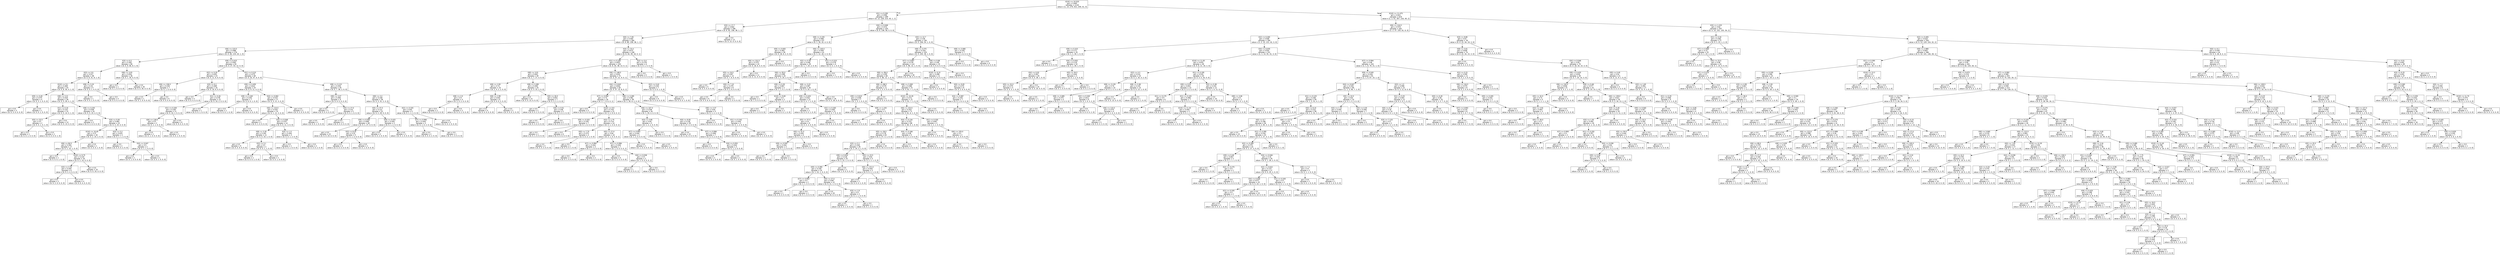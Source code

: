 digraph Tree {
node [shape=box, fontname="helvetica"] ;
edge [fontname="helvetica"] ;
0 [label="X[10] <= 10.525\ngini = 0.665\nsamples = 1118\nvalue = [1, 14, 279, 521, 259, 41, 3]"] ;
1 [label="X[1] <= 0.295\ngini = 0.599\nsamples = 499\nvalue = [0, 12, 228, 214, 43, 1, 1]"] ;
0 -> 1 [labeldistance=2.5, labelangle=45, headlabel="True"] ;
2 [label="X[3] <= 17.7\ngini = 0.602\nsamples = 296\nvalue = [0, 6, 92, 158, 38, 1, 1]"] ;
1 -> 2 ;
3 [label="X[0] <= 7.05\ngini = 0.593\nsamples = 284\nvalue = [0, 6, 80, 158, 38, 1, 1]"] ;
2 -> 3 ;
4 [label="X[6] <= 123.5\ngini = 0.488\nsamples = 176\nvalue = [0, 0, 36, 119, 20, 1, 0]"] ;
3 -> 4 ;
5 [label="X[3] <= 6.2\ngini = 0.362\nsamples = 84\nvalue = [0, 0, 9, 66, 8, 1, 0]"] ;
4 -> 5 ;
6 [label="X[3] <= 5.9\ngini = 0.527\nsamples = 48\nvalue = [0, 0, 8, 31, 8, 1, 0]"] ;
5 -> 6 ;
7 [label="X[10] <= 9.1\ngini = 0.469\nsamples = 43\nvalue = [0, 0, 8, 30, 4, 1, 0]"] ;
6 -> 7 ;
8 [label="X[9] <= 0.45\ngini = 0.375\nsamples = 4\nvalue = [0, 0, 3, 1, 0, 0, 0]"] ;
7 -> 8 ;
9 [label="gini = 0.0\nsamples = 3\nvalue = [0, 0, 3, 0, 0, 0, 0]"] ;
8 -> 9 ;
10 [label="gini = 0.0\nsamples = 1\nvalue = [0, 0, 0, 1, 0, 0, 0]"] ;
8 -> 10 ;
11 [label="X[8] <= 3.21\ngini = 0.419\nsamples = 39\nvalue = [0, 0, 5, 29, 4, 1, 0]"] ;
7 -> 11 ;
12 [label="X[1] <= 0.16\ngini = 0.124\nsamples = 15\nvalue = [0, 0, 0, 14, 0, 1, 0]"] ;
11 -> 12 ;
13 [label="X[5] <= 32.5\ngini = 0.5\nsamples = 2\nvalue = [0, 0, 0, 1, 0, 1, 0]"] ;
12 -> 13 ;
14 [label="gini = 0.0\nsamples = 1\nvalue = [0, 0, 0, 1, 0, 0, 0]"] ;
13 -> 14 ;
15 [label="gini = 0.0\nsamples = 1\nvalue = [0, 0, 0, 0, 0, 1, 0]"] ;
13 -> 15 ;
16 [label="gini = 0.0\nsamples = 13\nvalue = [0, 0, 0, 13, 0, 0, 0]"] ;
12 -> 16 ;
17 [label="X[8] <= 3.235\ngini = 0.538\nsamples = 24\nvalue = [0, 0, 5, 15, 4, 0, 0]"] ;
11 -> 17 ;
18 [label="gini = 0.0\nsamples = 2\nvalue = [0, 0, 2, 0, 0, 0, 0]"] ;
17 -> 18 ;
19 [label="X[3] <= 5.05\ngini = 0.483\nsamples = 22\nvalue = [0, 0, 3, 15, 4, 0, 0]"] ;
17 -> 19 ;
20 [label="X[10] <= 10.45\ngini = 0.37\nsamples = 18\nvalue = [0, 0, 2, 14, 2, 0, 0]"] ;
19 -> 20 ;
21 [label="X[6] <= 84.5\ngini = 0.304\nsamples = 17\nvalue = [0, 0, 2, 14, 1, 0, 0]"] ;
20 -> 21 ;
22 [label="gini = 0.0\nsamples = 1\nvalue = [0, 0, 0, 0, 1, 0, 0]"] ;
21 -> 22 ;
23 [label="X[10] <= 9.75\ngini = 0.219\nsamples = 16\nvalue = [0, 0, 2, 14, 0, 0, 0]"] ;
21 -> 23 ;
24 [label="X[3] <= 4.35\ngini = 0.444\nsamples = 6\nvalue = [0, 0, 2, 4, 0, 0, 0]"] ;
23 -> 24 ;
25 [label="gini = 0.0\nsamples = 2\nvalue = [0, 0, 2, 0, 0, 0, 0]"] ;
24 -> 25 ;
26 [label="gini = 0.0\nsamples = 4\nvalue = [0, 0, 0, 4, 0, 0, 0]"] ;
24 -> 26 ;
27 [label="gini = 0.0\nsamples = 10\nvalue = [0, 0, 0, 10, 0, 0, 0]"] ;
23 -> 27 ;
28 [label="gini = 0.0\nsamples = 1\nvalue = [0, 0, 0, 0, 1, 0, 0]"] ;
20 -> 28 ;
29 [label="X[3] <= 5.3\ngini = 0.625\nsamples = 4\nvalue = [0, 0, 1, 1, 2, 0, 0]"] ;
19 -> 29 ;
30 [label="gini = 0.0\nsamples = 2\nvalue = [0, 0, 0, 0, 2, 0, 0]"] ;
29 -> 30 ;
31 [label="X[4] <= 0.047\ngini = 0.5\nsamples = 2\nvalue = [0, 0, 1, 1, 0, 0, 0]"] ;
29 -> 31 ;
32 [label="gini = 0.0\nsamples = 1\nvalue = [0, 0, 1, 0, 0, 0, 0]"] ;
31 -> 32 ;
33 [label="gini = 0.0\nsamples = 1\nvalue = [0, 0, 0, 1, 0, 0, 0]"] ;
31 -> 33 ;
34 [label="X[8] <= 3.19\ngini = 0.32\nsamples = 5\nvalue = [0, 0, 0, 1, 4, 0, 0]"] ;
6 -> 34 ;
35 [label="gini = 0.0\nsamples = 1\nvalue = [0, 0, 0, 1, 0, 0, 0]"] ;
34 -> 35 ;
36 [label="gini = 0.0\nsamples = 4\nvalue = [0, 0, 0, 0, 4, 0, 0]"] ;
34 -> 36 ;
37 [label="X[8] <= 3.03\ngini = 0.054\nsamples = 36\nvalue = [0, 0, 1, 35, 0, 0, 0]"] ;
5 -> 37 ;
38 [label="gini = 0.0\nsamples = 1\nvalue = [0, 0, 1, 0, 0, 0, 0]"] ;
37 -> 38 ;
39 [label="gini = 0.0\nsamples = 35\nvalue = [0, 0, 0, 35, 0, 0, 0]"] ;
37 -> 39 ;
40 [label="X[9] <= 0.415\ngini = 0.565\nsamples = 92\nvalue = [0, 0, 27, 53, 12, 0, 0]"] ;
4 -> 40 ;
41 [label="X[2] <= 0.29\ngini = 0.635\nsamples = 23\nvalue = [0, 0, 11, 6, 6, 0, 0]"] ;
40 -> 41 ;
42 [label="X[6] <= 136.5\ngini = 0.245\nsamples = 7\nvalue = [0, 0, 1, 0, 6, 0, 0]"] ;
41 -> 42 ;
43 [label="gini = 0.0\nsamples = 1\nvalue = [0, 0, 1, 0, 0, 0, 0]"] ;
42 -> 43 ;
44 [label="gini = 0.0\nsamples = 6\nvalue = [0, 0, 0, 0, 6, 0, 0]"] ;
42 -> 44 ;
45 [label="X[3] <= 6.1\ngini = 0.469\nsamples = 16\nvalue = [0, 0, 10, 6, 0, 0, 0]"] ;
41 -> 45 ;
46 [label="gini = 0.0\nsamples = 4\nvalue = [0, 0, 0, 4, 0, 0, 0]"] ;
45 -> 46 ;
47 [label="X[1] <= 0.26\ngini = 0.278\nsamples = 12\nvalue = [0, 0, 10, 2, 0, 0, 0]"] ;
45 -> 47 ;
48 [label="X[1] <= 0.205\ngini = 0.165\nsamples = 11\nvalue = [0, 0, 10, 1, 0, 0, 0]"] ;
47 -> 48 ;
49 [label="X[6] <= 128.0\ngini = 0.5\nsamples = 2\nvalue = [0, 0, 1, 1, 0, 0, 0]"] ;
48 -> 49 ;
50 [label="gini = 0.0\nsamples = 1\nvalue = [0, 0, 1, 0, 0, 0, 0]"] ;
49 -> 50 ;
51 [label="gini = 0.0\nsamples = 1\nvalue = [0, 0, 0, 1, 0, 0, 0]"] ;
49 -> 51 ;
52 [label="gini = 0.0\nsamples = 9\nvalue = [0, 0, 9, 0, 0, 0, 0]"] ;
48 -> 52 ;
53 [label="gini = 0.0\nsamples = 1\nvalue = [0, 0, 0, 1, 0, 0, 0]"] ;
47 -> 53 ;
54 [label="X[1] <= 0.215\ngini = 0.475\nsamples = 69\nvalue = [0, 0, 16, 47, 6, 0, 0]"] ;
40 -> 54 ;
55 [label="X[9] <= 0.455\ngini = 0.622\nsamples = 24\nvalue = [0, 0, 9, 11, 4, 0, 0]"] ;
54 -> 55 ;
56 [label="X[8] <= 3.165\ngini = 0.245\nsamples = 7\nvalue = [0, 0, 6, 0, 1, 0, 0]"] ;
55 -> 56 ;
57 [label="gini = 0.0\nsamples = 1\nvalue = [0, 0, 0, 0, 1, 0, 0]"] ;
56 -> 57 ;
58 [label="gini = 0.0\nsamples = 6\nvalue = [0, 0, 6, 0, 0, 0, 0]"] ;
56 -> 58 ;
59 [label="X[4] <= 0.062\ngini = 0.519\nsamples = 17\nvalue = [0, 0, 3, 11, 3, 0, 0]"] ;
55 -> 59 ;
60 [label="X[6] <= 124.5\ngini = 0.418\nsamples = 15\nvalue = [0, 0, 1, 11, 3, 0, 0]"] ;
59 -> 60 ;
61 [label="gini = 0.0\nsamples = 1\nvalue = [0, 0, 1, 0, 0, 0, 0]"] ;
60 -> 61 ;
62 [label="X[4] <= 0.048\ngini = 0.337\nsamples = 14\nvalue = [0, 0, 0, 11, 3, 0, 0]"] ;
60 -> 62 ;
63 [label="X[8] <= 3.35\ngini = 0.165\nsamples = 11\nvalue = [0, 0, 0, 10, 1, 0, 0]"] ;
62 -> 63 ;
64 [label="gini = 0.0\nsamples = 9\nvalue = [0, 0, 0, 9, 0, 0, 0]"] ;
63 -> 64 ;
65 [label="X[3] <= 5.1\ngini = 0.5\nsamples = 2\nvalue = [0, 0, 0, 1, 1, 0, 0]"] ;
63 -> 65 ;
66 [label="gini = 0.0\nsamples = 1\nvalue = [0, 0, 0, 0, 1, 0, 0]"] ;
65 -> 66 ;
67 [label="gini = 0.0\nsamples = 1\nvalue = [0, 0, 0, 1, 0, 0, 0]"] ;
65 -> 67 ;
68 [label="X[3] <= 1.5\ngini = 0.444\nsamples = 3\nvalue = [0, 0, 0, 1, 2, 0, 0]"] ;
62 -> 68 ;
69 [label="gini = 0.0\nsamples = 1\nvalue = [0, 0, 0, 1, 0, 0, 0]"] ;
68 -> 69 ;
70 [label="gini = 0.0\nsamples = 2\nvalue = [0, 0, 0, 0, 2, 0, 0]"] ;
68 -> 70 ;
71 [label="gini = 0.0\nsamples = 2\nvalue = [0, 0, 2, 0, 0, 0, 0]"] ;
59 -> 71 ;
72 [label="X[8] <= 3.115\ngini = 0.334\nsamples = 45\nvalue = [0, 0, 7, 36, 2, 0, 0]"] ;
54 -> 72 ;
73 [label="X[8] <= 3.07\ngini = 0.494\nsamples = 9\nvalue = [0, 0, 4, 5, 0, 0, 0]"] ;
72 -> 73 ;
74 [label="gini = 0.0\nsamples = 4\nvalue = [0, 0, 0, 4, 0, 0, 0]"] ;
73 -> 74 ;
75 [label="X[5] <= 27.0\ngini = 0.32\nsamples = 5\nvalue = [0, 0, 4, 1, 0, 0, 0]"] ;
73 -> 75 ;
76 [label="gini = 0.0\nsamples = 1\nvalue = [0, 0, 0, 1, 0, 0, 0]"] ;
75 -> 76 ;
77 [label="gini = 0.0\nsamples = 4\nvalue = [0, 0, 4, 0, 0, 0, 0]"] ;
75 -> 77 ;
78 [label="X[8] <= 3.4\ngini = 0.248\nsamples = 36\nvalue = [0, 0, 3, 31, 2, 0, 0]"] ;
72 -> 78 ;
79 [label="X[5] <= 37.5\ngini = 0.121\nsamples = 31\nvalue = [0, 0, 2, 29, 0, 0, 0]"] ;
78 -> 79 ;
80 [label="X[9] <= 0.595\ngini = 0.069\nsamples = 28\nvalue = [0, 0, 1, 27, 0, 0, 0]"] ;
79 -> 80 ;
81 [label="gini = 0.0\nsamples = 23\nvalue = [0, 0, 0, 23, 0, 0, 0]"] ;
80 -> 81 ;
82 [label="X[3] <= 8.35\ngini = 0.32\nsamples = 5\nvalue = [0, 0, 1, 4, 0, 0, 0]"] ;
80 -> 82 ;
83 [label="gini = 0.0\nsamples = 4\nvalue = [0, 0, 0, 4, 0, 0, 0]"] ;
82 -> 83 ;
84 [label="gini = 0.0\nsamples = 1\nvalue = [0, 0, 1, 0, 0, 0, 0]"] ;
82 -> 84 ;
85 [label="X[9] <= 0.425\ngini = 0.444\nsamples = 3\nvalue = [0, 0, 1, 2, 0, 0, 0]"] ;
79 -> 85 ;
86 [label="gini = 0.0\nsamples = 2\nvalue = [0, 0, 0, 2, 0, 0, 0]"] ;
85 -> 86 ;
87 [label="gini = 0.0\nsamples = 1\nvalue = [0, 0, 1, 0, 0, 0, 0]"] ;
85 -> 87 ;
88 [label="X[2] <= 0.325\ngini = 0.64\nsamples = 5\nvalue = [0, 0, 1, 2, 2, 0, 0]"] ;
78 -> 88 ;
89 [label="X[7] <= 0.996\ngini = 0.444\nsamples = 3\nvalue = [0, 0, 1, 0, 2, 0, 0]"] ;
88 -> 89 ;
90 [label="gini = 0.0\nsamples = 2\nvalue = [0, 0, 0, 0, 2, 0, 0]"] ;
89 -> 90 ;
91 [label="gini = 0.0\nsamples = 1\nvalue = [0, 0, 1, 0, 0, 0, 0]"] ;
89 -> 91 ;
92 [label="gini = 0.0\nsamples = 2\nvalue = [0, 0, 0, 2, 0, 0, 0]"] ;
88 -> 92 ;
93 [label="X[3] <= 15.4\ngini = 0.673\nsamples = 108\nvalue = [0, 6, 44, 39, 18, 0, 1]"] ;
3 -> 93 ;
94 [label="X[1] <= 0.185\ngini = 0.655\nsamples = 102\nvalue = [0, 6, 44, 38, 13, 0, 1]"] ;
93 -> 94 ;
95 [label="X[8] <= 3.01\ngini = 0.602\nsamples = 30\nvalue = [0, 2, 7, 17, 4, 0, 0]"] ;
94 -> 95 ;
96 [label="X[8] <= 2.93\ngini = 0.72\nsamples = 10\nvalue = [0, 2, 4, 2, 2, 0, 0]"] ;
95 -> 96 ;
97 [label="X[8] <= 2.9\ngini = 0.5\nsamples = 4\nvalue = [0, 2, 0, 2, 0, 0, 0]"] ;
96 -> 97 ;
98 [label="gini = 0.0\nsamples = 2\nvalue = [0, 2, 0, 0, 0, 0, 0]"] ;
97 -> 98 ;
99 [label="gini = 0.0\nsamples = 2\nvalue = [0, 0, 0, 2, 0, 0, 0]"] ;
97 -> 99 ;
100 [label="X[8] <= 2.99\ngini = 0.444\nsamples = 6\nvalue = [0, 0, 4, 0, 2, 0, 0]"] ;
96 -> 100 ;
101 [label="gini = 0.0\nsamples = 4\nvalue = [0, 0, 4, 0, 0, 0, 0]"] ;
100 -> 101 ;
102 [label="gini = 0.0\nsamples = 2\nvalue = [0, 0, 0, 0, 2, 0, 0]"] ;
100 -> 102 ;
103 [label="X[8] <= 3.285\ngini = 0.405\nsamples = 20\nvalue = [0, 0, 3, 15, 2, 0, 0]"] ;
95 -> 103 ;
104 [label="gini = 0.0\nsamples = 13\nvalue = [0, 0, 0, 13, 0, 0, 0]"] ;
103 -> 104 ;
105 [label="X[5] <= 26.5\ngini = 0.653\nsamples = 7\nvalue = [0, 0, 3, 2, 2, 0, 0]"] ;
103 -> 105 ;
106 [label="gini = 0.0\nsamples = 2\nvalue = [0, 0, 0, 2, 0, 0, 0]"] ;
105 -> 106 ;
107 [label="X[9] <= 0.51\ngini = 0.48\nsamples = 5\nvalue = [0, 0, 3, 0, 2, 0, 0]"] ;
105 -> 107 ;
108 [label="gini = 0.0\nsamples = 3\nvalue = [0, 0, 3, 0, 0, 0, 0]"] ;
107 -> 108 ;
109 [label="gini = 0.0\nsamples = 2\nvalue = [0, 0, 0, 0, 2, 0, 0]"] ;
107 -> 109 ;
110 [label="X[6] <= 148.5\ngini = 0.632\nsamples = 72\nvalue = [0, 4, 37, 21, 9, 0, 1]"] ;
94 -> 110 ;
111 [label="X[4] <= 0.043\ngini = 0.604\nsamples = 65\nvalue = [0, 4, 37, 15, 8, 0, 1]"] ;
110 -> 111 ;
112 [label="X[7] <= 0.992\ngini = 0.74\nsamples = 26\nvalue = [0, 3, 7, 9, 6, 0, 1]"] ;
111 -> 112 ;
113 [label="gini = 0.0\nsamples = 5\nvalue = [0, 0, 5, 0, 0, 0, 0]"] ;
112 -> 113 ;
114 [label="X[10] <= 9.9\ngini = 0.703\nsamples = 21\nvalue = [0, 3, 2, 9, 6, 0, 1]"] ;
112 -> 114 ;
115 [label="X[9] <= 0.325\ngini = 0.245\nsamples = 7\nvalue = [0, 0, 1, 6, 0, 0, 0]"] ;
114 -> 115 ;
116 [label="gini = 0.0\nsamples = 1\nvalue = [0, 0, 1, 0, 0, 0, 0]"] ;
115 -> 116 ;
117 [label="gini = 0.0\nsamples = 6\nvalue = [0, 0, 0, 6, 0, 0, 0]"] ;
115 -> 117 ;
118 [label="X[3] <= 1.75\ngini = 0.714\nsamples = 14\nvalue = [0, 3, 1, 3, 6, 0, 1]"] ;
114 -> 118 ;
119 [label="X[0] <= 7.75\ngini = 0.375\nsamples = 4\nvalue = [0, 0, 0, 3, 1, 0, 0]"] ;
118 -> 119 ;
120 [label="gini = 0.0\nsamples = 3\nvalue = [0, 0, 0, 3, 0, 0, 0]"] ;
119 -> 120 ;
121 [label="gini = 0.0\nsamples = 1\nvalue = [0, 0, 0, 0, 1, 0, 0]"] ;
119 -> 121 ;
122 [label="X[5] <= 27.0\ngini = 0.64\nsamples = 10\nvalue = [0, 3, 1, 0, 5, 0, 1]"] ;
118 -> 122 ;
123 [label="X[7] <= 0.994\ngini = 0.444\nsamples = 3\nvalue = [0, 2, 1, 0, 0, 0, 0]"] ;
122 -> 123 ;
124 [label="gini = 0.0\nsamples = 1\nvalue = [0, 0, 1, 0, 0, 0, 0]"] ;
123 -> 124 ;
125 [label="gini = 0.0\nsamples = 2\nvalue = [0, 2, 0, 0, 0, 0, 0]"] ;
123 -> 125 ;
126 [label="X[7] <= 0.996\ngini = 0.449\nsamples = 7\nvalue = [0, 1, 0, 0, 5, 0, 1]"] ;
122 -> 126 ;
127 [label="gini = 0.0\nsamples = 5\nvalue = [0, 0, 0, 0, 5, 0, 0]"] ;
126 -> 127 ;
128 [label="X[4] <= 0.038\ngini = 0.5\nsamples = 2\nvalue = [0, 1, 0, 0, 0, 0, 1]"] ;
126 -> 128 ;
129 [label="gini = 0.0\nsamples = 1\nvalue = [0, 0, 0, 0, 0, 0, 1]"] ;
128 -> 129 ;
130 [label="gini = 0.0\nsamples = 1\nvalue = [0, 1, 0, 0, 0, 0, 0]"] ;
128 -> 130 ;
131 [label="X[8] <= 3.285\ngini = 0.381\nsamples = 39\nvalue = [0, 1, 30, 6, 2, 0, 0]"] ;
111 -> 131 ;
132 [label="X[6] <= 107.5\ngini = 0.258\nsamples = 34\nvalue = [0, 1, 29, 4, 0, 0, 0]"] ;
131 -> 132 ;
133 [label="X[3] <= 5.85\ngini = 0.64\nsamples = 5\nvalue = [0, 1, 2, 2, 0, 0, 0]"] ;
132 -> 133 ;
134 [label="X[7] <= 0.993\ngini = 0.444\nsamples = 3\nvalue = [0, 1, 2, 0, 0, 0, 0]"] ;
133 -> 134 ;
135 [label="gini = 0.0\nsamples = 1\nvalue = [0, 1, 0, 0, 0, 0, 0]"] ;
134 -> 135 ;
136 [label="gini = 0.0\nsamples = 2\nvalue = [0, 0, 2, 0, 0, 0, 0]"] ;
134 -> 136 ;
137 [label="gini = 0.0\nsamples = 2\nvalue = [0, 0, 0, 2, 0, 0, 0]"] ;
133 -> 137 ;
138 [label="X[0] <= 8.05\ngini = 0.128\nsamples = 29\nvalue = [0, 0, 27, 2, 0, 0, 0]"] ;
132 -> 138 ;
139 [label="gini = 0.0\nsamples = 22\nvalue = [0, 0, 22, 0, 0, 0, 0]"] ;
138 -> 139 ;
140 [label="X[7] <= 0.996\ngini = 0.408\nsamples = 7\nvalue = [0, 0, 5, 2, 0, 0, 0]"] ;
138 -> 140 ;
141 [label="gini = 0.0\nsamples = 4\nvalue = [0, 0, 4, 0, 0, 0, 0]"] ;
140 -> 141 ;
142 [label="X[4] <= 0.052\ngini = 0.444\nsamples = 3\nvalue = [0, 0, 1, 2, 0, 0, 0]"] ;
140 -> 142 ;
143 [label="gini = 0.0\nsamples = 2\nvalue = [0, 0, 0, 2, 0, 0, 0]"] ;
142 -> 143 ;
144 [label="gini = 0.0\nsamples = 1\nvalue = [0, 0, 1, 0, 0, 0, 0]"] ;
142 -> 144 ;
145 [label="X[8] <= 3.37\ngini = 0.64\nsamples = 5\nvalue = [0, 0, 1, 2, 2, 0, 0]"] ;
131 -> 145 ;
146 [label="gini = 0.0\nsamples = 2\nvalue = [0, 0, 0, 0, 2, 0, 0]"] ;
145 -> 146 ;
147 [label="X[1] <= 0.242\ngini = 0.444\nsamples = 3\nvalue = [0, 0, 1, 2, 0, 0, 0]"] ;
145 -> 147 ;
148 [label="gini = 0.0\nsamples = 2\nvalue = [0, 0, 0, 2, 0, 0, 0]"] ;
147 -> 148 ;
149 [label="gini = 0.0\nsamples = 1\nvalue = [0, 0, 1, 0, 0, 0, 0]"] ;
147 -> 149 ;
150 [label="X[2] <= 0.42\ngini = 0.245\nsamples = 7\nvalue = [0, 0, 0, 6, 1, 0, 0]"] ;
110 -> 150 ;
151 [label="gini = 0.0\nsamples = 6\nvalue = [0, 0, 0, 6, 0, 0, 0]"] ;
150 -> 151 ;
152 [label="gini = 0.0\nsamples = 1\nvalue = [0, 0, 0, 0, 1, 0, 0]"] ;
150 -> 152 ;
153 [label="X[2] <= 0.4\ngini = 0.278\nsamples = 6\nvalue = [0, 0, 0, 1, 5, 0, 0]"] ;
93 -> 153 ;
154 [label="gini = 0.0\nsamples = 5\nvalue = [0, 0, 0, 0, 5, 0, 0]"] ;
153 -> 154 ;
155 [label="gini = 0.0\nsamples = 1\nvalue = [0, 0, 0, 1, 0, 0, 0]"] ;
153 -> 155 ;
156 [label="gini = 0.0\nsamples = 12\nvalue = [0, 0, 12, 0, 0, 0, 0]"] ;
2 -> 156 ;
157 [label="X[4] <= 0.048\ngini = 0.474\nsamples = 203\nvalue = [0, 6, 136, 56, 5, 0, 0]"] ;
1 -> 157 ;
158 [label="X[8] <= 3.155\ngini = 0.568\nsamples = 67\nvalue = [0, 1, 30, 32, 4, 0, 0]"] ;
157 -> 158 ;
159 [label="X[9] <= 0.655\ngini = 0.462\nsamples = 26\nvalue = [0, 0, 18, 6, 2, 0, 0]"] ;
158 -> 159 ;
160 [label="X[6] <= 131.5\ngini = 0.375\nsamples = 24\nvalue = [0, 0, 18, 6, 0, 0, 0]"] ;
159 -> 160 ;
161 [label="X[5] <= 24.5\ngini = 0.497\nsamples = 13\nvalue = [0, 0, 7, 6, 0, 0, 0]"] ;
160 -> 161 ;
162 [label="gini = 0.0\nsamples = 5\nvalue = [0, 0, 5, 0, 0, 0, 0]"] ;
161 -> 162 ;
163 [label="X[0] <= 7.15\ngini = 0.375\nsamples = 8\nvalue = [0, 0, 2, 6, 0, 0, 0]"] ;
161 -> 163 ;
164 [label="gini = 0.0\nsamples = 6\nvalue = [0, 0, 0, 6, 0, 0, 0]"] ;
163 -> 164 ;
165 [label="gini = 0.0\nsamples = 2\nvalue = [0, 0, 2, 0, 0, 0, 0]"] ;
163 -> 165 ;
166 [label="gini = 0.0\nsamples = 11\nvalue = [0, 0, 11, 0, 0, 0, 0]"] ;
160 -> 166 ;
167 [label="gini = 0.0\nsamples = 2\nvalue = [0, 0, 0, 0, 2, 0, 0]"] ;
159 -> 167 ;
168 [label="X[6] <= 145.5\ngini = 0.509\nsamples = 41\nvalue = [0, 1, 12, 26, 2, 0, 0]"] ;
158 -> 168 ;
169 [label="X[2] <= 0.38\ngini = 0.446\nsamples = 35\nvalue = [0, 1, 7, 25, 2, 0, 0]"] ;
168 -> 169 ;
170 [label="X[6] <= 93.0\ngini = 0.399\nsamples = 33\nvalue = [0, 1, 5, 25, 2, 0, 0]"] ;
169 -> 170 ;
171 [label="X[9] <= 0.35\ngini = 0.667\nsamples = 3\nvalue = [0, 1, 1, 0, 1, 0, 0]"] ;
170 -> 171 ;
172 [label="gini = 0.0\nsamples = 1\nvalue = [0, 1, 0, 0, 0, 0, 0]"] ;
171 -> 172 ;
173 [label="X[10] <= 9.65\ngini = 0.5\nsamples = 2\nvalue = [0, 0, 1, 0, 1, 0, 0]"] ;
171 -> 173 ;
174 [label="gini = 0.0\nsamples = 1\nvalue = [0, 0, 1, 0, 0, 0, 0]"] ;
173 -> 174 ;
175 [label="gini = 0.0\nsamples = 1\nvalue = [0, 0, 0, 0, 1, 0, 0]"] ;
173 -> 175 ;
176 [label="X[8] <= 3.23\ngini = 0.287\nsamples = 30\nvalue = [0, 0, 4, 25, 1, 0, 0]"] ;
170 -> 176 ;
177 [label="X[9] <= 0.425\ngini = 0.542\nsamples = 12\nvalue = [0, 0, 4, 7, 1, 0, 0]"] ;
176 -> 177 ;
178 [label="gini = 0.0\nsamples = 1\nvalue = [0, 0, 0, 0, 1, 0, 0]"] ;
177 -> 178 ;
179 [label="X[2] <= 0.265\ngini = 0.463\nsamples = 11\nvalue = [0, 0, 4, 7, 0, 0, 0]"] ;
177 -> 179 ;
180 [label="X[5] <= 37.5\ngini = 0.5\nsamples = 8\nvalue = [0, 0, 4, 4, 0, 0, 0]"] ;
179 -> 180 ;
181 [label="X[5] <= 31.0\ngini = 0.444\nsamples = 6\nvalue = [0, 0, 4, 2, 0, 0, 0]"] ;
180 -> 181 ;
182 [label="X[9] <= 0.505\ngini = 0.444\nsamples = 3\nvalue = [0, 0, 1, 2, 0, 0, 0]"] ;
181 -> 182 ;
183 [label="gini = 0.0\nsamples = 2\nvalue = [0, 0, 0, 2, 0, 0, 0]"] ;
182 -> 183 ;
184 [label="gini = 0.0\nsamples = 1\nvalue = [0, 0, 1, 0, 0, 0, 0]"] ;
182 -> 184 ;
185 [label="gini = 0.0\nsamples = 3\nvalue = [0, 0, 3, 0, 0, 0, 0]"] ;
181 -> 185 ;
186 [label="gini = 0.0\nsamples = 2\nvalue = [0, 0, 0, 2, 0, 0, 0]"] ;
180 -> 186 ;
187 [label="gini = 0.0\nsamples = 3\nvalue = [0, 0, 0, 3, 0, 0, 0]"] ;
179 -> 187 ;
188 [label="gini = 0.0\nsamples = 18\nvalue = [0, 0, 0, 18, 0, 0, 0]"] ;
176 -> 188 ;
189 [label="gini = 0.0\nsamples = 2\nvalue = [0, 0, 2, 0, 0, 0, 0]"] ;
169 -> 189 ;
190 [label="X[1] <= 0.315\ngini = 0.278\nsamples = 6\nvalue = [0, 0, 5, 1, 0, 0, 0]"] ;
168 -> 190 ;
191 [label="gini = 0.0\nsamples = 1\nvalue = [0, 0, 0, 1, 0, 0, 0]"] ;
190 -> 191 ;
192 [label="gini = 0.0\nsamples = 5\nvalue = [0, 0, 5, 0, 0, 0, 0]"] ;
190 -> 192 ;
193 [label="X[3] <= 12.7\ngini = 0.36\nsamples = 136\nvalue = [0, 5, 106, 24, 1, 0, 0]"] ;
157 -> 193 ;
194 [label="X[8] <= 3.375\ngini = 0.316\nsamples = 129\nvalue = [0, 5, 105, 18, 1, 0, 0]"] ;
193 -> 194 ;
195 [label="X[7] <= 0.997\ngini = 0.278\nsamples = 114\nvalue = [0, 5, 96, 12, 1, 0, 0]"] ;
194 -> 195 ;
196 [label="X[6] <= 96.0\ngini = 0.359\nsamples = 84\nvalue = [0, 5, 66, 12, 1, 0, 0]"] ;
195 -> 196 ;
197 [label="X[6] <= 88.5\ngini = 0.579\nsamples = 11\nvalue = [0, 1, 5, 5, 0, 0, 0]"] ;
196 -> 197 ;
198 [label="X[9] <= 0.615\ngini = 0.449\nsamples = 7\nvalue = [0, 1, 5, 1, 0, 0, 0]"] ;
197 -> 198 ;
199 [label="gini = 0.0\nsamples = 5\nvalue = [0, 0, 5, 0, 0, 0, 0]"] ;
198 -> 199 ;
200 [label="X[9] <= 1.155\ngini = 0.5\nsamples = 2\nvalue = [0, 1, 0, 1, 0, 0, 0]"] ;
198 -> 200 ;
201 [label="gini = 0.0\nsamples = 1\nvalue = [0, 1, 0, 0, 0, 0, 0]"] ;
200 -> 201 ;
202 [label="gini = 0.0\nsamples = 1\nvalue = [0, 0, 0, 1, 0, 0, 0]"] ;
200 -> 202 ;
203 [label="gini = 0.0\nsamples = 4\nvalue = [0, 0, 0, 4, 0, 0, 0]"] ;
197 -> 203 ;
204 [label="X[8] <= 3.365\ngini = 0.289\nsamples = 73\nvalue = [0, 4, 61, 7, 1, 0, 0]"] ;
196 -> 204 ;
205 [label="X[10] <= 10.35\ngini = 0.271\nsamples = 72\nvalue = [0, 3, 61, 7, 1, 0, 0]"] ;
204 -> 205 ;
206 [label="X[6] <= 153.5\ngini = 0.253\nsamples = 71\nvalue = [0, 3, 61, 6, 1, 0, 0]"] ;
205 -> 206 ;
207 [label="X[4] <= 0.134\ngini = 0.215\nsamples = 68\nvalue = [0, 2, 60, 5, 1, 0, 0]"] ;
206 -> 207 ;
208 [label="X[5] <= 28.5\ngini = 0.178\nsamples = 63\nvalue = [0, 2, 57, 3, 1, 0, 0]"] ;
207 -> 208 ;
209 [label="X[3] <= 5.1\ngini = 0.344\nsamples = 30\nvalue = [0, 2, 24, 3, 1, 0, 0]"] ;
208 -> 209 ;
210 [label="X[9] <= 0.925\ngini = 0.218\nsamples = 25\nvalue = [0, 2, 22, 1, 0, 0, 0]"] ;
209 -> 210 ;
211 [label="X[9] <= 0.395\ngini = 0.156\nsamples = 24\nvalue = [0, 1, 22, 1, 0, 0, 0]"] ;
210 -> 211 ;
212 [label="X[7] <= 0.993\ngini = 0.5\nsamples = 2\nvalue = [0, 1, 1, 0, 0, 0, 0]"] ;
211 -> 212 ;
213 [label="gini = 0.0\nsamples = 1\nvalue = [0, 1, 0, 0, 0, 0, 0]"] ;
212 -> 213 ;
214 [label="gini = 0.0\nsamples = 1\nvalue = [0, 0, 1, 0, 0, 0, 0]"] ;
212 -> 214 ;
215 [label="X[5] <= 27.5\ngini = 0.087\nsamples = 22\nvalue = [0, 0, 21, 1, 0, 0, 0]"] ;
211 -> 215 ;
216 [label="gini = 0.0\nsamples = 20\nvalue = [0, 0, 20, 0, 0, 0, 0]"] ;
215 -> 216 ;
217 [label="X[3] <= 1.9\ngini = 0.5\nsamples = 2\nvalue = [0, 0, 1, 1, 0, 0, 0]"] ;
215 -> 217 ;
218 [label="gini = 0.0\nsamples = 1\nvalue = [0, 0, 0, 1, 0, 0, 0]"] ;
217 -> 218 ;
219 [label="gini = 0.0\nsamples = 1\nvalue = [0, 0, 1, 0, 0, 0, 0]"] ;
217 -> 219 ;
220 [label="gini = 0.0\nsamples = 1\nvalue = [0, 1, 0, 0, 0, 0, 0]"] ;
210 -> 220 ;
221 [label="X[5] <= 23.5\ngini = 0.64\nsamples = 5\nvalue = [0, 0, 2, 2, 1, 0, 0]"] ;
209 -> 221 ;
222 [label="X[6] <= 131.0\ngini = 0.444\nsamples = 3\nvalue = [0, 0, 0, 2, 1, 0, 0]"] ;
221 -> 222 ;
223 [label="gini = 0.0\nsamples = 1\nvalue = [0, 0, 0, 0, 1, 0, 0]"] ;
222 -> 223 ;
224 [label="gini = 0.0\nsamples = 2\nvalue = [0, 0, 0, 2, 0, 0, 0]"] ;
222 -> 224 ;
225 [label="gini = 0.0\nsamples = 2\nvalue = [0, 0, 2, 0, 0, 0, 0]"] ;
221 -> 225 ;
226 [label="gini = 0.0\nsamples = 33\nvalue = [0, 0, 33, 0, 0, 0, 0]"] ;
208 -> 226 ;
227 [label="X[4] <= 0.166\ngini = 0.48\nsamples = 5\nvalue = [0, 0, 3, 2, 0, 0, 0]"] ;
207 -> 227 ;
228 [label="gini = 0.0\nsamples = 2\nvalue = [0, 0, 0, 2, 0, 0, 0]"] ;
227 -> 228 ;
229 [label="gini = 0.0\nsamples = 3\nvalue = [0, 0, 3, 0, 0, 0, 0]"] ;
227 -> 229 ;
230 [label="X[1] <= 0.335\ngini = 0.667\nsamples = 3\nvalue = [0, 1, 1, 1, 0, 0, 0]"] ;
206 -> 230 ;
231 [label="gini = 0.0\nsamples = 1\nvalue = [0, 0, 0, 1, 0, 0, 0]"] ;
230 -> 231 ;
232 [label="X[6] <= 155.0\ngini = 0.5\nsamples = 2\nvalue = [0, 1, 1, 0, 0, 0, 0]"] ;
230 -> 232 ;
233 [label="gini = 0.0\nsamples = 1\nvalue = [0, 1, 0, 0, 0, 0, 0]"] ;
232 -> 233 ;
234 [label="gini = 0.0\nsamples = 1\nvalue = [0, 0, 1, 0, 0, 0, 0]"] ;
232 -> 234 ;
235 [label="gini = 0.0\nsamples = 1\nvalue = [0, 0, 0, 1, 0, 0, 0]"] ;
205 -> 235 ;
236 [label="gini = 0.0\nsamples = 1\nvalue = [0, 1, 0, 0, 0, 0, 0]"] ;
204 -> 236 ;
237 [label="gini = 0.0\nsamples = 30\nvalue = [0, 0, 30, 0, 0, 0, 0]"] ;
195 -> 237 ;
238 [label="X[9] <= 0.68\ngini = 0.48\nsamples = 15\nvalue = [0, 0, 9, 6, 0, 0, 0]"] ;
194 -> 238 ;
239 [label="X[10] <= 9.15\ngini = 0.496\nsamples = 11\nvalue = [0, 0, 5, 6, 0, 0, 0]"] ;
238 -> 239 ;
240 [label="gini = 0.0\nsamples = 3\nvalue = [0, 0, 3, 0, 0, 0, 0]"] ;
239 -> 240 ;
241 [label="X[0] <= 9.05\ngini = 0.375\nsamples = 8\nvalue = [0, 0, 2, 6, 0, 0, 0]"] ;
239 -> 241 ;
242 [label="X[4] <= 0.087\ngini = 0.245\nsamples = 7\nvalue = [0, 0, 1, 6, 0, 0, 0]"] ;
241 -> 242 ;
243 [label="gini = 0.0\nsamples = 6\nvalue = [0, 0, 0, 6, 0, 0, 0]"] ;
242 -> 243 ;
244 [label="gini = 0.0\nsamples = 1\nvalue = [0, 0, 1, 0, 0, 0, 0]"] ;
242 -> 244 ;
245 [label="gini = 0.0\nsamples = 1\nvalue = [0, 0, 1, 0, 0, 0, 0]"] ;
241 -> 245 ;
246 [label="gini = 0.0\nsamples = 4\nvalue = [0, 0, 4, 0, 0, 0, 0]"] ;
238 -> 246 ;
247 [label="X[8] <= 3.085\ngini = 0.245\nsamples = 7\nvalue = [0, 0, 1, 6, 0, 0, 0]"] ;
193 -> 247 ;
248 [label="gini = 0.0\nsamples = 1\nvalue = [0, 0, 1, 0, 0, 0, 0]"] ;
247 -> 248 ;
249 [label="gini = 0.0\nsamples = 6\nvalue = [0, 0, 0, 6, 0, 0, 0]"] ;
247 -> 249 ;
250 [label="X[10] <= 11.475\ngini = 0.621\nsamples = 619\nvalue = [1, 2, 51, 307, 216, 40, 2]"] ;
0 -> 250 [labeldistance=2.5, labelangle=-45, headlabel="False"] ;
251 [label="X[6] <= 124.5\ngini = 0.575\nsamples = 262\nvalue = [1, 2, 37, 155, 61, 6, 0]"] ;
250 -> 251 ;
252 [label="X[2] <= 0.265\ngini = 0.508\nsamples = 184\nvalue = [1, 2, 15, 121, 42, 3, 0]"] ;
251 -> 252 ;
253 [label="X[9] <= 0.315\ngini = 0.171\nsamples = 33\nvalue = [0, 1, 1, 30, 1, 0, 0]"] ;
252 -> 253 ;
254 [label="gini = 0.0\nsamples = 1\nvalue = [0, 1, 0, 0, 0, 0, 0]"] ;
253 -> 254 ;
255 [label="X[4] <= 0.052\ngini = 0.119\nsamples = 32\nvalue = [0, 0, 1, 30, 1, 0, 0]"] ;
253 -> 255 ;
256 [label="X[4] <= 0.03\ngini = 0.067\nsamples = 29\nvalue = [0, 0, 0, 28, 1, 0, 0]"] ;
255 -> 256 ;
257 [label="X[5] <= 32.0\ngini = 0.375\nsamples = 4\nvalue = [0, 0, 0, 3, 1, 0, 0]"] ;
256 -> 257 ;
258 [label="gini = 0.0\nsamples = 3\nvalue = [0, 0, 0, 3, 0, 0, 0]"] ;
257 -> 258 ;
259 [label="gini = 0.0\nsamples = 1\nvalue = [0, 0, 0, 0, 1, 0, 0]"] ;
257 -> 259 ;
260 [label="gini = 0.0\nsamples = 25\nvalue = [0, 0, 0, 25, 0, 0, 0]"] ;
256 -> 260 ;
261 [label="X[5] <= 26.5\ngini = 0.444\nsamples = 3\nvalue = [0, 0, 1, 2, 0, 0, 0]"] ;
255 -> 261 ;
262 [label="gini = 0.0\nsamples = 1\nvalue = [0, 0, 1, 0, 0, 0, 0]"] ;
261 -> 262 ;
263 [label="gini = 0.0\nsamples = 2\nvalue = [0, 0, 0, 2, 0, 0, 0]"] ;
261 -> 263 ;
264 [label="X[4] <= 0.035\ngini = 0.554\nsamples = 151\nvalue = [1, 1, 14, 91, 41, 3, 0]"] ;
252 -> 264 ;
265 [label="X[10] <= 11.05\ngini = 0.633\nsamples = 49\nvalue = [0, 0, 6, 21, 20, 2, 0]"] ;
264 -> 265 ;
266 [label="X[3] <= 4.3\ngini = 0.514\nsamples = 24\nvalue = [0, 0, 2, 16, 4, 2, 0]"] ;
265 -> 266 ;
267 [label="X[8] <= 3.135\ngini = 0.74\nsamples = 10\nvalue = [0, 0, 2, 3, 3, 2, 0]"] ;
266 -> 267 ;
268 [label="X[8] <= 3.085\ngini = 0.375\nsamples = 4\nvalue = [0, 0, 1, 3, 0, 0, 0]"] ;
267 -> 268 ;
269 [label="gini = 0.0\nsamples = 1\nvalue = [0, 0, 1, 0, 0, 0, 0]"] ;
268 -> 269 ;
270 [label="gini = 0.0\nsamples = 3\nvalue = [0, 0, 0, 3, 0, 0, 0]"] ;
268 -> 270 ;
271 [label="X[2] <= 0.345\ngini = 0.611\nsamples = 6\nvalue = [0, 0, 1, 0, 3, 2, 0]"] ;
267 -> 271 ;
272 [label="gini = 0.0\nsamples = 2\nvalue = [0, 0, 0, 0, 0, 2, 0]"] ;
271 -> 272 ;
273 [label="X[6] <= 115.5\ngini = 0.375\nsamples = 4\nvalue = [0, 0, 1, 0, 3, 0, 0]"] ;
271 -> 273 ;
274 [label="gini = 0.0\nsamples = 3\nvalue = [0, 0, 0, 0, 3, 0, 0]"] ;
273 -> 274 ;
275 [label="gini = 0.0\nsamples = 1\nvalue = [0, 0, 1, 0, 0, 0, 0]"] ;
273 -> 275 ;
276 [label="X[8] <= 3.38\ngini = 0.133\nsamples = 14\nvalue = [0, 0, 0, 13, 1, 0, 0]"] ;
266 -> 276 ;
277 [label="gini = 0.0\nsamples = 13\nvalue = [0, 0, 0, 13, 0, 0, 0]"] ;
276 -> 277 ;
278 [label="gini = 0.0\nsamples = 1\nvalue = [0, 0, 0, 0, 1, 0, 0]"] ;
276 -> 278 ;
279 [label="X[1] <= 0.195\ngini = 0.525\nsamples = 25\nvalue = [0, 0, 4, 5, 16, 0, 0]"] ;
265 -> 279 ;
280 [label="X[9] <= 0.52\ngini = 0.651\nsamples = 13\nvalue = [0, 0, 3, 5, 5, 0, 0]"] ;
279 -> 280 ;
281 [label="X[1] <= 0.175\ngini = 0.5\nsamples = 6\nvalue = [0, 0, 3, 0, 3, 0, 0]"] ;
280 -> 281 ;
282 [label="gini = 0.0\nsamples = 3\nvalue = [0, 0, 0, 0, 3, 0, 0]"] ;
281 -> 282 ;
283 [label="gini = 0.0\nsamples = 3\nvalue = [0, 0, 3, 0, 0, 0, 0]"] ;
281 -> 283 ;
284 [label="X[1] <= 0.155\ngini = 0.408\nsamples = 7\nvalue = [0, 0, 0, 5, 2, 0, 0]"] ;
280 -> 284 ;
285 [label="X[10] <= 11.25\ngini = 0.444\nsamples = 3\nvalue = [0, 0, 0, 1, 2, 0, 0]"] ;
284 -> 285 ;
286 [label="gini = 0.0\nsamples = 1\nvalue = [0, 0, 0, 1, 0, 0, 0]"] ;
285 -> 286 ;
287 [label="gini = 0.0\nsamples = 2\nvalue = [0, 0, 0, 0, 2, 0, 0]"] ;
285 -> 287 ;
288 [label="gini = 0.0\nsamples = 4\nvalue = [0, 0, 0, 4, 0, 0, 0]"] ;
284 -> 288 ;
289 [label="X[2] <= 0.38\ngini = 0.153\nsamples = 12\nvalue = [0, 0, 1, 0, 11, 0, 0]"] ;
279 -> 289 ;
290 [label="gini = 0.0\nsamples = 10\nvalue = [0, 0, 0, 0, 10, 0, 0]"] ;
289 -> 290 ;
291 [label="X[8] <= 3.06\ngini = 0.5\nsamples = 2\nvalue = [0, 0, 1, 0, 1, 0, 0]"] ;
289 -> 291 ;
292 [label="gini = 0.0\nsamples = 1\nvalue = [0, 0, 0, 0, 1, 0, 0]"] ;
291 -> 292 ;
293 [label="gini = 0.0\nsamples = 1\nvalue = [0, 0, 1, 0, 0, 0, 0]"] ;
291 -> 293 ;
294 [label="X[7] <= 0.994\ngini = 0.48\nsamples = 102\nvalue = [1, 1, 8, 70, 21, 1, 0]"] ;
264 -> 294 ;
295 [label="X[9] <= 0.545\ngini = 0.426\nsamples = 91\nvalue = [1, 1, 6, 67, 15, 1, 0]"] ;
294 -> 295 ;
296 [label="X[4] <= 0.047\ngini = 0.329\nsamples = 69\nvalue = [1, 1, 3, 56, 7, 1, 0]"] ;
295 -> 296 ;
297 [label="X[1] <= 0.125\ngini = 0.246\nsamples = 59\nvalue = [0, 1, 2, 51, 4, 1, 0]"] ;
296 -> 297 ;
298 [label="gini = 0.0\nsamples = 1\nvalue = [0, 0, 0, 0, 1, 0, 0]"] ;
297 -> 298 ;
299 [label="X[0] <= 8.15\ngini = 0.222\nsamples = 58\nvalue = [0, 1, 2, 51, 3, 1, 0]"] ;
297 -> 299 ;
300 [label="X[0] <= 6.7\ngini = 0.198\nsamples = 56\nvalue = [0, 0, 2, 50, 3, 1, 0]"] ;
299 -> 300 ;
301 [label="gini = 0.0\nsamples = 23\nvalue = [0, 0, 0, 23, 0, 0, 0]"] ;
300 -> 301 ;
302 [label="X[1] <= 0.395\ngini = 0.318\nsamples = 33\nvalue = [0, 0, 2, 27, 3, 1, 0]"] ;
300 -> 302 ;
303 [label="X[2] <= 0.285\ngini = 0.275\nsamples = 32\nvalue = [0, 0, 2, 27, 3, 0, 0]"] ;
302 -> 303 ;
304 [label="X[9] <= 0.49\ngini = 0.667\nsamples = 3\nvalue = [0, 0, 1, 1, 1, 0, 0]"] ;
303 -> 304 ;
305 [label="gini = 0.0\nsamples = 1\nvalue = [0, 0, 0, 0, 1, 0, 0]"] ;
304 -> 305 ;
306 [label="X[2] <= 0.275\ngini = 0.5\nsamples = 2\nvalue = [0, 0, 1, 1, 0, 0, 0]"] ;
304 -> 306 ;
307 [label="gini = 0.0\nsamples = 1\nvalue = [0, 0, 0, 1, 0, 0, 0]"] ;
306 -> 307 ;
308 [label="gini = 0.0\nsamples = 1\nvalue = [0, 0, 1, 0, 0, 0, 0]"] ;
306 -> 308 ;
309 [label="X[4] <= 0.046\ngini = 0.19\nsamples = 29\nvalue = [0, 0, 1, 26, 2, 0, 0]"] ;
303 -> 309 ;
310 [label="X[2] <= 0.615\ngini = 0.137\nsamples = 27\nvalue = [0, 0, 0, 25, 2, 0, 0]"] ;
309 -> 310 ;
311 [label="X[4] <= 0.036\ngini = 0.077\nsamples = 25\nvalue = [0, 0, 0, 24, 1, 0, 0]"] ;
310 -> 311 ;
312 [label="X[1] <= 0.335\ngini = 0.5\nsamples = 2\nvalue = [0, 0, 0, 1, 1, 0, 0]"] ;
311 -> 312 ;
313 [label="gini = 0.0\nsamples = 1\nvalue = [0, 0, 0, 0, 1, 0, 0]"] ;
312 -> 313 ;
314 [label="gini = 0.0\nsamples = 1\nvalue = [0, 0, 0, 1, 0, 0, 0]"] ;
312 -> 314 ;
315 [label="gini = 0.0\nsamples = 23\nvalue = [0, 0, 0, 23, 0, 0, 0]"] ;
311 -> 315 ;
316 [label="X[1] <= 0.205\ngini = 0.5\nsamples = 2\nvalue = [0, 0, 0, 1, 1, 0, 0]"] ;
310 -> 316 ;
317 [label="gini = 0.0\nsamples = 1\nvalue = [0, 0, 0, 0, 1, 0, 0]"] ;
316 -> 317 ;
318 [label="gini = 0.0\nsamples = 1\nvalue = [0, 0, 0, 1, 0, 0, 0]"] ;
316 -> 318 ;
319 [label="X[0] <= 7.1\ngini = 0.5\nsamples = 2\nvalue = [0, 0, 1, 1, 0, 0, 0]"] ;
309 -> 319 ;
320 [label="gini = 0.0\nsamples = 1\nvalue = [0, 0, 0, 1, 0, 0, 0]"] ;
319 -> 320 ;
321 [label="gini = 0.0\nsamples = 1\nvalue = [0, 0, 1, 0, 0, 0, 0]"] ;
319 -> 321 ;
322 [label="gini = 0.0\nsamples = 1\nvalue = [0, 0, 0, 0, 0, 1, 0]"] ;
302 -> 322 ;
323 [label="X[6] <= 117.0\ngini = 0.5\nsamples = 2\nvalue = [0, 1, 0, 1, 0, 0, 0]"] ;
299 -> 323 ;
324 [label="gini = 0.0\nsamples = 1\nvalue = [0, 0, 0, 1, 0, 0, 0]"] ;
323 -> 324 ;
325 [label="gini = 0.0\nsamples = 1\nvalue = [0, 1, 0, 0, 0, 0, 0]"] ;
323 -> 325 ;
326 [label="X[5] <= 24.5\ngini = 0.64\nsamples = 10\nvalue = [1, 0, 1, 5, 3, 0, 0]"] ;
296 -> 326 ;
327 [label="X[3] <= 1.15\ngini = 0.444\nsamples = 3\nvalue = [1, 0, 0, 0, 2, 0, 0]"] ;
326 -> 327 ;
328 [label="gini = 0.0\nsamples = 1\nvalue = [1, 0, 0, 0, 0, 0, 0]"] ;
327 -> 328 ;
329 [label="gini = 0.0\nsamples = 2\nvalue = [0, 0, 0, 0, 2, 0, 0]"] ;
327 -> 329 ;
330 [label="X[3] <= 4.35\ngini = 0.449\nsamples = 7\nvalue = [0, 0, 1, 5, 1, 0, 0]"] ;
326 -> 330 ;
331 [label="gini = 0.0\nsamples = 5\nvalue = [0, 0, 0, 5, 0, 0, 0]"] ;
330 -> 331 ;
332 [label="X[3] <= 7.125\ngini = 0.5\nsamples = 2\nvalue = [0, 0, 1, 0, 1, 0, 0]"] ;
330 -> 332 ;
333 [label="gini = 0.0\nsamples = 1\nvalue = [0, 0, 1, 0, 0, 0, 0]"] ;
332 -> 333 ;
334 [label="gini = 0.0\nsamples = 1\nvalue = [0, 0, 0, 0, 1, 0, 0]"] ;
332 -> 334 ;
335 [label="X[3] <= 1.5\ngini = 0.599\nsamples = 22\nvalue = [0, 0, 3, 11, 8, 0, 0]"] ;
295 -> 335 ;
336 [label="X[1] <= 0.25\ngini = 0.403\nsamples = 12\nvalue = [0, 0, 2, 9, 1, 0, 0]"] ;
335 -> 336 ;
337 [label="X[0] <= 6.1\ngini = 0.18\nsamples = 10\nvalue = [0, 0, 0, 9, 1, 0, 0]"] ;
336 -> 337 ;
338 [label="gini = 0.0\nsamples = 1\nvalue = [0, 0, 0, 0, 1, 0, 0]"] ;
337 -> 338 ;
339 [label="gini = 0.0\nsamples = 9\nvalue = [0, 0, 0, 9, 0, 0, 0]"] ;
337 -> 339 ;
340 [label="gini = 0.0\nsamples = 2\nvalue = [0, 0, 2, 0, 0, 0, 0]"] ;
336 -> 340 ;
341 [label="X[0] <= 6.45\ngini = 0.46\nsamples = 10\nvalue = [0, 0, 1, 2, 7, 0, 0]"] ;
335 -> 341 ;
342 [label="gini = 0.0\nsamples = 2\nvalue = [0, 0, 0, 2, 0, 0, 0]"] ;
341 -> 342 ;
343 [label="X[7] <= 0.993\ngini = 0.219\nsamples = 8\nvalue = [0, 0, 1, 0, 7, 0, 0]"] ;
341 -> 343 ;
344 [label="gini = 0.0\nsamples = 7\nvalue = [0, 0, 0, 0, 7, 0, 0]"] ;
343 -> 344 ;
345 [label="gini = 0.0\nsamples = 1\nvalue = [0, 0, 1, 0, 0, 0, 0]"] ;
343 -> 345 ;
346 [label="X[1] <= 0.31\ngini = 0.595\nsamples = 11\nvalue = [0, 0, 2, 3, 6, 0, 0]"] ;
294 -> 346 ;
347 [label="X[6] <= 116.5\ngini = 0.375\nsamples = 8\nvalue = [0, 0, 2, 0, 6, 0, 0]"] ;
346 -> 347 ;
348 [label="gini = 0.0\nsamples = 5\nvalue = [0, 0, 0, 0, 5, 0, 0]"] ;
347 -> 348 ;
349 [label="X[9] <= 0.405\ngini = 0.444\nsamples = 3\nvalue = [0, 0, 2, 0, 1, 0, 0]"] ;
347 -> 349 ;
350 [label="gini = 0.0\nsamples = 1\nvalue = [0, 0, 0, 0, 1, 0, 0]"] ;
349 -> 350 ;
351 [label="gini = 0.0\nsamples = 2\nvalue = [0, 0, 2, 0, 0, 0, 0]"] ;
349 -> 351 ;
352 [label="gini = 0.0\nsamples = 3\nvalue = [0, 0, 0, 3, 0, 0, 0]"] ;
346 -> 352 ;
353 [label="X[3] <= 8.85\ngini = 0.67\nsamples = 78\nvalue = [0, 0, 22, 34, 19, 3, 0]"] ;
251 -> 353 ;
354 [label="X[8] <= 3.01\ngini = 0.658\nsamples = 74\nvalue = [0, 0, 22, 34, 15, 3, 0]"] ;
353 -> 354 ;
355 [label="gini = 0.0\nsamples = 4\nvalue = [0, 0, 4, 0, 0, 0, 0]"] ;
354 -> 355 ;
356 [label="X[4] <= 0.046\ngini = 0.65\nsamples = 70\nvalue = [0, 0, 18, 34, 15, 3, 0]"] ;
354 -> 356 ;
357 [label="X[9] <= 0.425\ngini = 0.634\nsamples = 49\nvalue = [0, 0, 7, 25, 14, 3, 0]"] ;
356 -> 357 ;
358 [label="X[6] <= 134.5\ngini = 0.656\nsamples = 8\nvalue = [0, 0, 4, 2, 1, 1, 0]"] ;
357 -> 358 ;
359 [label="X[5] <= 32.5\ngini = 0.72\nsamples = 5\nvalue = [0, 0, 1, 2, 1, 1, 0]"] ;
358 -> 359 ;
360 [label="X[3] <= 3.55\ngini = 0.667\nsamples = 3\nvalue = [0, 0, 1, 0, 1, 1, 0]"] ;
359 -> 360 ;
361 [label="gini = 0.0\nsamples = 1\nvalue = [0, 0, 1, 0, 0, 0, 0]"] ;
360 -> 361 ;
362 [label="X[5] <= 30.0\ngini = 0.5\nsamples = 2\nvalue = [0, 0, 0, 0, 1, 1, 0]"] ;
360 -> 362 ;
363 [label="gini = 0.0\nsamples = 1\nvalue = [0, 0, 0, 0, 1, 0, 0]"] ;
362 -> 363 ;
364 [label="gini = 0.0\nsamples = 1\nvalue = [0, 0, 0, 0, 0, 1, 0]"] ;
362 -> 364 ;
365 [label="gini = 0.0\nsamples = 2\nvalue = [0, 0, 0, 2, 0, 0, 0]"] ;
359 -> 365 ;
366 [label="gini = 0.0\nsamples = 3\nvalue = [0, 0, 3, 0, 0, 0, 0]"] ;
358 -> 366 ;
367 [label="X[9] <= 0.48\ngini = 0.577\nsamples = 41\nvalue = [0, 0, 3, 23, 13, 2, 0]"] ;
357 -> 367 ;
368 [label="gini = 0.0\nsamples = 7\nvalue = [0, 0, 0, 7, 0, 0, 0]"] ;
367 -> 368 ;
369 [label="X[6] <= 139.0\ngini = 0.621\nsamples = 34\nvalue = [0, 0, 3, 16, 13, 2, 0]"] ;
367 -> 369 ;
370 [label="X[3] <= 5.45\ngini = 0.615\nsamples = 20\nvalue = [0, 0, 2, 5, 11, 2, 0]"] ;
369 -> 370 ;
371 [label="X[3] <= 1.35\ngini = 0.492\nsamples = 16\nvalue = [0, 0, 2, 1, 11, 2, 0]"] ;
370 -> 371 ;
372 [label="X[7] <= 0.993\ngini = 0.5\nsamples = 2\nvalue = [0, 0, 1, 1, 0, 0, 0]"] ;
371 -> 372 ;
373 [label="gini = 0.0\nsamples = 1\nvalue = [0, 0, 0, 1, 0, 0, 0]"] ;
372 -> 373 ;
374 [label="gini = 0.0\nsamples = 1\nvalue = [0, 0, 1, 0, 0, 0, 0]"] ;
372 -> 374 ;
375 [label="X[1] <= 0.255\ngini = 0.357\nsamples = 14\nvalue = [0, 0, 1, 0, 11, 2, 0]"] ;
371 -> 375 ;
376 [label="gini = 0.0\nsamples = 9\nvalue = [0, 0, 0, 0, 9, 0, 0]"] ;
375 -> 376 ;
377 [label="X[4] <= 0.038\ngini = 0.64\nsamples = 5\nvalue = [0, 0, 1, 0, 2, 2, 0]"] ;
375 -> 377 ;
378 [label="X[9] <= 0.58\ngini = 0.444\nsamples = 3\nvalue = [0, 0, 1, 0, 2, 0, 0]"] ;
377 -> 378 ;
379 [label="gini = 0.0\nsamples = 2\nvalue = [0, 0, 0, 0, 2, 0, 0]"] ;
378 -> 379 ;
380 [label="gini = 0.0\nsamples = 1\nvalue = [0, 0, 1, 0, 0, 0, 0]"] ;
378 -> 380 ;
381 [label="gini = 0.0\nsamples = 2\nvalue = [0, 0, 0, 0, 0, 2, 0]"] ;
377 -> 381 ;
382 [label="gini = 0.0\nsamples = 4\nvalue = [0, 0, 0, 4, 0, 0, 0]"] ;
370 -> 382 ;
383 [label="X[9] <= 0.565\ngini = 0.357\nsamples = 14\nvalue = [0, 0, 1, 11, 2, 0, 0]"] ;
369 -> 383 ;
384 [label="X[5] <= 32.5\ngini = 0.165\nsamples = 11\nvalue = [0, 0, 1, 10, 0, 0, 0]"] ;
383 -> 384 ;
385 [label="X[5] <= 30.0\ngini = 0.444\nsamples = 3\nvalue = [0, 0, 1, 2, 0, 0, 0]"] ;
384 -> 385 ;
386 [label="gini = 0.0\nsamples = 2\nvalue = [0, 0, 0, 2, 0, 0, 0]"] ;
385 -> 386 ;
387 [label="gini = 0.0\nsamples = 1\nvalue = [0, 0, 1, 0, 0, 0, 0]"] ;
385 -> 387 ;
388 [label="gini = 0.0\nsamples = 8\nvalue = [0, 0, 0, 8, 0, 0, 0]"] ;
384 -> 388 ;
389 [label="X[10] <= 10.85\ngini = 0.444\nsamples = 3\nvalue = [0, 0, 0, 1, 2, 0, 0]"] ;
383 -> 389 ;
390 [label="gini = 0.0\nsamples = 2\nvalue = [0, 0, 0, 0, 2, 0, 0]"] ;
389 -> 390 ;
391 [label="gini = 0.0\nsamples = 1\nvalue = [0, 0, 0, 1, 0, 0, 0]"] ;
389 -> 391 ;
392 [label="X[9] <= 0.45\ngini = 0.54\nsamples = 21\nvalue = [0, 0, 11, 9, 1, 0, 0]"] ;
356 -> 392 ;
393 [label="gini = 0.0\nsamples = 4\nvalue = [0, 0, 0, 4, 0, 0, 0]"] ;
392 -> 393 ;
394 [label="X[3] <= 1.65\ngini = 0.491\nsamples = 17\nvalue = [0, 0, 11, 5, 1, 0, 0]"] ;
392 -> 394 ;
395 [label="gini = 0.0\nsamples = 8\nvalue = [0, 0, 8, 0, 0, 0, 0]"] ;
394 -> 395 ;
396 [label="X[1] <= 0.29\ngini = 0.568\nsamples = 9\nvalue = [0, 0, 3, 5, 1, 0, 0]"] ;
394 -> 396 ;
397 [label="gini = 0.0\nsamples = 5\nvalue = [0, 0, 0, 5, 0, 0, 0]"] ;
396 -> 397 ;
398 [label="X[3] <= 6.85\ngini = 0.375\nsamples = 4\nvalue = [0, 0, 3, 0, 1, 0, 0]"] ;
396 -> 398 ;
399 [label="gini = 0.0\nsamples = 3\nvalue = [0, 0, 3, 0, 0, 0, 0]"] ;
398 -> 399 ;
400 [label="gini = 0.0\nsamples = 1\nvalue = [0, 0, 0, 0, 1, 0, 0]"] ;
398 -> 400 ;
401 [label="gini = 0.0\nsamples = 4\nvalue = [0, 0, 0, 0, 4, 0, 0]"] ;
353 -> 401 ;
402 [label="X[3] <= 1.225\ngini = 0.62\nsamples = 357\nvalue = [0, 0, 14, 152, 155, 34, 2]"] ;
250 -> 402 ;
403 [label="X[1] <= 0.34\ngini = 0.266\nsamples = 27\nvalue = [0, 0, 1, 23, 1, 2, 0]"] ;
402 -> 403 ;
404 [label="X[7] <= 0.989\ngini = 0.15\nsamples = 25\nvalue = [0, 0, 1, 23, 1, 0, 0]"] ;
403 -> 404 ;
405 [label="gini = 0.0\nsamples = 1\nvalue = [0, 0, 0, 0, 1, 0, 0]"] ;
404 -> 405 ;
406 [label="X[5] <= 23.5\ngini = 0.08\nsamples = 24\nvalue = [0, 0, 1, 23, 0, 0, 0]"] ;
404 -> 406 ;
407 [label="X[1] <= 0.225\ngini = 0.5\nsamples = 2\nvalue = [0, 0, 1, 1, 0, 0, 0]"] ;
406 -> 407 ;
408 [label="gini = 0.0\nsamples = 1\nvalue = [0, 0, 0, 1, 0, 0, 0]"] ;
407 -> 408 ;
409 [label="gini = 0.0\nsamples = 1\nvalue = [0, 0, 1, 0, 0, 0, 0]"] ;
407 -> 409 ;
410 [label="gini = 0.0\nsamples = 22\nvalue = [0, 0, 0, 22, 0, 0, 0]"] ;
406 -> 410 ;
411 [label="gini = 0.0\nsamples = 2\nvalue = [0, 0, 0, 0, 0, 2, 0]"] ;
403 -> 411 ;
412 [label="X[2] <= 0.405\ngini = 0.618\nsamples = 330\nvalue = [0, 0, 13, 129, 154, 32, 2]"] ;
402 -> 412 ;
413 [label="X[8] <= 2.985\ngini = 0.604\nsamples = 286\nvalue = [0, 0, 10, 101, 146, 28, 1]"] ;
412 -> 413 ;
414 [label="X[1] <= 0.395\ngini = 0.4\nsamples = 25\nvalue = [0, 0, 1, 19, 3, 2, 0]"] ;
413 -> 414 ;
415 [label="X[9] <= 0.335\ngini = 0.306\nsamples = 23\nvalue = [0, 0, 1, 19, 2, 1, 0]"] ;
414 -> 415 ;
416 [label="X[3] <= 4.95\ngini = 0.667\nsamples = 3\nvalue = [0, 0, 1, 1, 0, 1, 0]"] ;
415 -> 416 ;
417 [label="gini = 0.0\nsamples = 1\nvalue = [0, 0, 1, 0, 0, 0, 0]"] ;
416 -> 417 ;
418 [label="X[5] <= 36.0\ngini = 0.5\nsamples = 2\nvalue = [0, 0, 0, 1, 0, 1, 0]"] ;
416 -> 418 ;
419 [label="gini = 0.0\nsamples = 1\nvalue = [0, 0, 0, 0, 0, 1, 0]"] ;
418 -> 419 ;
420 [label="gini = 0.0\nsamples = 1\nvalue = [0, 0, 0, 1, 0, 0, 0]"] ;
418 -> 420 ;
421 [label="X[8] <= 2.92\ngini = 0.18\nsamples = 20\nvalue = [0, 0, 0, 18, 2, 0, 0]"] ;
415 -> 421 ;
422 [label="gini = 0.0\nsamples = 1\nvalue = [0, 0, 0, 0, 1, 0, 0]"] ;
421 -> 422 ;
423 [label="X[9] <= 0.565\ngini = 0.1\nsamples = 19\nvalue = [0, 0, 0, 18, 1, 0, 0]"] ;
421 -> 423 ;
424 [label="gini = 0.0\nsamples = 16\nvalue = [0, 0, 0, 16, 0, 0, 0]"] ;
423 -> 424 ;
425 [label="X[8] <= 2.945\ngini = 0.444\nsamples = 3\nvalue = [0, 0, 0, 2, 1, 0, 0]"] ;
423 -> 425 ;
426 [label="gini = 0.0\nsamples = 1\nvalue = [0, 0, 0, 0, 1, 0, 0]"] ;
425 -> 426 ;
427 [label="gini = 0.0\nsamples = 2\nvalue = [0, 0, 0, 2, 0, 0, 0]"] ;
425 -> 427 ;
428 [label="X[10] <= 13.3\ngini = 0.5\nsamples = 2\nvalue = [0, 0, 0, 0, 1, 1, 0]"] ;
414 -> 428 ;
429 [label="gini = 0.0\nsamples = 1\nvalue = [0, 0, 0, 0, 1, 0, 0]"] ;
428 -> 429 ;
430 [label="gini = 0.0\nsamples = 1\nvalue = [0, 0, 0, 0, 0, 1, 0]"] ;
428 -> 430 ;
431 [label="X[7] <= 0.989\ngini = 0.59\nsamples = 261\nvalue = [0, 0, 9, 82, 143, 26, 1]"] ;
413 -> 431 ;
432 [label="X[9] <= 0.675\ngini = 0.219\nsamples = 8\nvalue = [0, 0, 0, 7, 1, 0, 0]"] ;
431 -> 432 ;
433 [label="gini = 0.0\nsamples = 7\nvalue = [0, 0, 0, 7, 0, 0, 0]"] ;
432 -> 433 ;
434 [label="gini = 0.0\nsamples = 1\nvalue = [0, 0, 0, 0, 1, 0, 0]"] ;
432 -> 434 ;
435 [label="X[7] <= 0.992\ngini = 0.585\nsamples = 253\nvalue = [0, 0, 9, 75, 142, 26, 1]"] ;
431 -> 435 ;
436 [label="X[0] <= 6.25\ngini = 0.559\nsamples = 213\nvalue = [0, 0, 7, 56, 128, 21, 1]"] ;
435 -> 436 ;
437 [label="X[10] <= 12.775\ngini = 0.597\nsamples = 70\nvalue = [0, 0, 3, 28, 34, 5, 0]"] ;
436 -> 437 ;
438 [label="X[8] <= 3.265\ngini = 0.547\nsamples = 46\nvalue = [0, 0, 3, 25, 18, 0, 0]"] ;
437 -> 438 ;
439 [label="X[2] <= 0.39\ngini = 0.231\nsamples = 15\nvalue = [0, 0, 0, 13, 2, 0, 0]"] ;
438 -> 439 ;
440 [label="gini = 0.0\nsamples = 13\nvalue = [0, 0, 0, 13, 0, 0, 0]"] ;
439 -> 440 ;
441 [label="gini = 0.0\nsamples = 2\nvalue = [0, 0, 0, 0, 2, 0, 0]"] ;
439 -> 441 ;
442 [label="X[2] <= 0.275\ngini = 0.574\nsamples = 31\nvalue = [0, 0, 3, 12, 16, 0, 0]"] ;
438 -> 442 ;
443 [label="X[6] <= 122.0\ngini = 0.586\nsamples = 18\nvalue = [0, 0, 3, 10, 5, 0, 0]"] ;
442 -> 443 ;
444 [label="X[6] <= 89.0\ngini = 0.379\nsamples = 13\nvalue = [0, 0, 2, 10, 1, 0, 0]"] ;
443 -> 444 ;
445 [label="gini = 0.0\nsamples = 2\nvalue = [0, 0, 2, 0, 0, 0, 0]"] ;
444 -> 445 ;
446 [label="X[5] <= 27.0\ngini = 0.165\nsamples = 11\nvalue = [0, 0, 0, 10, 1, 0, 0]"] ;
444 -> 446 ;
447 [label="X[10] <= 12.4\ngini = 0.5\nsamples = 2\nvalue = [0, 0, 0, 1, 1, 0, 0]"] ;
446 -> 447 ;
448 [label="gini = 0.0\nsamples = 1\nvalue = [0, 0, 0, 1, 0, 0, 0]"] ;
447 -> 448 ;
449 [label="gini = 0.0\nsamples = 1\nvalue = [0, 0, 0, 0, 1, 0, 0]"] ;
447 -> 449 ;
450 [label="gini = 0.0\nsamples = 9\nvalue = [0, 0, 0, 9, 0, 0, 0]"] ;
446 -> 450 ;
451 [label="X[8] <= 3.435\ngini = 0.32\nsamples = 5\nvalue = [0, 0, 1, 0, 4, 0, 0]"] ;
443 -> 451 ;
452 [label="gini = 0.0\nsamples = 4\nvalue = [0, 0, 0, 0, 4, 0, 0]"] ;
451 -> 452 ;
453 [label="gini = 0.0\nsamples = 1\nvalue = [0, 0, 1, 0, 0, 0, 0]"] ;
451 -> 453 ;
454 [label="X[7] <= 0.989\ngini = 0.26\nsamples = 13\nvalue = [0, 0, 0, 2, 11, 0, 0]"] ;
442 -> 454 ;
455 [label="gini = 0.0\nsamples = 1\nvalue = [0, 0, 0, 1, 0, 0, 0]"] ;
454 -> 455 ;
456 [label="X[1] <= 0.325\ngini = 0.153\nsamples = 12\nvalue = [0, 0, 0, 1, 11, 0, 0]"] ;
454 -> 456 ;
457 [label="gini = 0.0\nsamples = 10\nvalue = [0, 0, 0, 0, 10, 0, 0]"] ;
456 -> 457 ;
458 [label="X[6] <= 100.5\ngini = 0.5\nsamples = 2\nvalue = [0, 0, 0, 1, 1, 0, 0]"] ;
456 -> 458 ;
459 [label="gini = 0.0\nsamples = 1\nvalue = [0, 0, 0, 1, 0, 0, 0]"] ;
458 -> 459 ;
460 [label="gini = 0.0\nsamples = 1\nvalue = [0, 0, 0, 0, 1, 0, 0]"] ;
458 -> 460 ;
461 [label="X[0] <= 5.65\ngini = 0.497\nsamples = 24\nvalue = [0, 0, 0, 3, 16, 5, 0]"] ;
437 -> 461 ;
462 [label="X[5] <= 27.5\ngini = 0.571\nsamples = 7\nvalue = [0, 0, 0, 1, 2, 4, 0]"] ;
461 -> 462 ;
463 [label="X[7] <= 0.99\ngini = 0.444\nsamples = 3\nvalue = [0, 0, 0, 1, 2, 0, 0]"] ;
462 -> 463 ;
464 [label="gini = 0.0\nsamples = 2\nvalue = [0, 0, 0, 0, 2, 0, 0]"] ;
463 -> 464 ;
465 [label="gini = 0.0\nsamples = 1\nvalue = [0, 0, 0, 1, 0, 0, 0]"] ;
463 -> 465 ;
466 [label="gini = 0.0\nsamples = 4\nvalue = [0, 0, 0, 0, 0, 4, 0]"] ;
462 -> 466 ;
467 [label="X[0] <= 6.15\ngini = 0.304\nsamples = 17\nvalue = [0, 0, 0, 2, 14, 1, 0]"] ;
461 -> 467 ;
468 [label="X[5] <= 27.0\ngini = 0.227\nsamples = 16\nvalue = [0, 0, 0, 1, 14, 1, 0]"] ;
467 -> 468 ;
469 [label="X[6] <= 105.5\ngini = 0.625\nsamples = 4\nvalue = [0, 0, 0, 1, 2, 1, 0]"] ;
468 -> 469 ;
470 [label="gini = 0.0\nsamples = 2\nvalue = [0, 0, 0, 0, 2, 0, 0]"] ;
469 -> 470 ;
471 [label="X[2] <= 0.32\ngini = 0.5\nsamples = 2\nvalue = [0, 0, 0, 1, 0, 1, 0]"] ;
469 -> 471 ;
472 [label="gini = 0.0\nsamples = 1\nvalue = [0, 0, 0, 1, 0, 0, 0]"] ;
471 -> 472 ;
473 [label="gini = 0.0\nsamples = 1\nvalue = [0, 0, 0, 0, 0, 1, 0]"] ;
471 -> 473 ;
474 [label="gini = 0.0\nsamples = 12\nvalue = [0, 0, 0, 0, 12, 0, 0]"] ;
468 -> 474 ;
475 [label="gini = 0.0\nsamples = 1\nvalue = [0, 0, 0, 1, 0, 0, 0]"] ;
467 -> 475 ;
476 [label="X[9] <= 0.535\ngini = 0.516\nsamples = 143\nvalue = [0, 0, 4, 28, 94, 16, 1]"] ;
436 -> 476 ;
477 [label="X[1] <= 0.275\ngini = 0.574\nsamples = 97\nvalue = [0, 0, 3, 25, 57, 11, 1]"] ;
476 -> 477 ;
478 [label="X[1] <= 0.225\ngini = 0.676\nsamples = 30\nvalue = [0, 0, 1, 11, 12, 5, 1]"] ;
477 -> 478 ;
479 [label="X[8] <= 3.065\ngini = 0.219\nsamples = 8\nvalue = [0, 0, 0, 0, 7, 1, 0]"] ;
478 -> 479 ;
480 [label="gini = 0.0\nsamples = 1\nvalue = [0, 0, 0, 0, 0, 1, 0]"] ;
479 -> 480 ;
481 [label="gini = 0.0\nsamples = 7\nvalue = [0, 0, 0, 0, 7, 0, 0]"] ;
479 -> 481 ;
482 [label="X[6] <= 122.5\ngini = 0.661\nsamples = 22\nvalue = [0, 0, 1, 11, 5, 4, 1]"] ;
478 -> 482 ;
483 [label="X[0] <= 7.05\ngini = 0.533\nsamples = 17\nvalue = [0, 0, 1, 11, 3, 2, 0]"] ;
482 -> 483 ;
484 [label="X[5] <= 22.5\ngini = 0.278\nsamples = 12\nvalue = [0, 0, 0, 10, 0, 2, 0]"] ;
483 -> 484 ;
485 [label="gini = 0.0\nsamples = 1\nvalue = [0, 0, 0, 0, 0, 1, 0]"] ;
484 -> 485 ;
486 [label="X[2] <= 0.395\ngini = 0.165\nsamples = 11\nvalue = [0, 0, 0, 10, 0, 1, 0]"] ;
484 -> 486 ;
487 [label="gini = 0.0\nsamples = 10\nvalue = [0, 0, 0, 10, 0, 0, 0]"] ;
486 -> 487 ;
488 [label="gini = 0.0\nsamples = 1\nvalue = [0, 0, 0, 0, 0, 1, 0]"] ;
486 -> 488 ;
489 [label="X[4] <= 0.038\ngini = 0.56\nsamples = 5\nvalue = [0, 0, 1, 1, 3, 0, 0]"] ;
483 -> 489 ;
490 [label="X[2] <= 0.33\ngini = 0.375\nsamples = 4\nvalue = [0, 0, 0, 1, 3, 0, 0]"] ;
489 -> 490 ;
491 [label="gini = 0.0\nsamples = 3\nvalue = [0, 0, 0, 0, 3, 0, 0]"] ;
490 -> 491 ;
492 [label="gini = 0.0\nsamples = 1\nvalue = [0, 0, 0, 1, 0, 0, 0]"] ;
490 -> 492 ;
493 [label="gini = 0.0\nsamples = 1\nvalue = [0, 0, 1, 0, 0, 0, 0]"] ;
489 -> 493 ;
494 [label="X[10] <= 12.35\ngini = 0.64\nsamples = 5\nvalue = [0, 0, 0, 0, 2, 2, 1]"] ;
482 -> 494 ;
495 [label="gini = 0.0\nsamples = 2\nvalue = [0, 0, 0, 0, 0, 2, 0]"] ;
494 -> 495 ;
496 [label="X[6] <= 136.5\ngini = 0.444\nsamples = 3\nvalue = [0, 0, 0, 0, 2, 0, 1]"] ;
494 -> 496 ;
497 [label="gini = 0.0\nsamples = 2\nvalue = [0, 0, 0, 0, 2, 0, 0]"] ;
496 -> 497 ;
498 [label="gini = 0.0\nsamples = 1\nvalue = [0, 0, 0, 0, 0, 0, 1]"] ;
496 -> 498 ;
499 [label="X[8] <= 2.995\ngini = 0.496\nsamples = 67\nvalue = [0, 0, 2, 14, 45, 6, 0]"] ;
477 -> 499 ;
500 [label="gini = 0.0\nsamples = 2\nvalue = [0, 0, 0, 0, 0, 2, 0]"] ;
499 -> 500 ;
501 [label="X[3] <= 3.05\ngini = 0.47\nsamples = 65\nvalue = [0, 0, 2, 14, 45, 4, 0]"] ;
499 -> 501 ;
502 [label="X[8] <= 3.34\ngini = 0.613\nsamples = 36\nvalue = [0, 0, 2, 11, 19, 4, 0]"] ;
501 -> 502 ;
503 [label="X[1] <= 0.285\ngini = 0.576\nsamples = 34\nvalue = [0, 0, 2, 11, 19, 2, 0]"] ;
502 -> 503 ;
504 [label="gini = 0.0\nsamples = 6\nvalue = [0, 0, 0, 0, 6, 0, 0]"] ;
503 -> 504 ;
505 [label="X[7] <= 0.99\ngini = 0.62\nsamples = 28\nvalue = [0, 0, 2, 11, 13, 2, 0]"] ;
503 -> 505 ;
506 [label="X[9] <= 0.385\ngini = 0.403\nsamples = 12\nvalue = [0, 0, 1, 2, 9, 0, 0]"] ;
505 -> 506 ;
507 [label="X[7] <= 0.989\ngini = 0.444\nsamples = 3\nvalue = [0, 0, 0, 2, 1, 0, 0]"] ;
506 -> 507 ;
508 [label="gini = 0.0\nsamples = 1\nvalue = [0, 0, 0, 0, 1, 0, 0]"] ;
507 -> 508 ;
509 [label="gini = 0.0\nsamples = 2\nvalue = [0, 0, 0, 2, 0, 0, 0]"] ;
507 -> 509 ;
510 [label="X[9] <= 0.425\ngini = 0.198\nsamples = 9\nvalue = [0, 0, 1, 0, 8, 0, 0]"] ;
506 -> 510 ;
511 [label="X[10] <= 13.15\ngini = 0.5\nsamples = 2\nvalue = [0, 0, 1, 0, 1, 0, 0]"] ;
510 -> 511 ;
512 [label="gini = 0.0\nsamples = 1\nvalue = [0, 0, 1, 0, 0, 0, 0]"] ;
511 -> 512 ;
513 [label="gini = 0.0\nsamples = 1\nvalue = [0, 0, 0, 0, 1, 0, 0]"] ;
511 -> 513 ;
514 [label="gini = 0.0\nsamples = 7\nvalue = [0, 0, 0, 0, 7, 0, 0]"] ;
510 -> 514 ;
515 [label="X[7] <= 0.991\ngini = 0.602\nsamples = 16\nvalue = [0, 0, 1, 9, 4, 2, 0]"] ;
505 -> 515 ;
516 [label="X[4] <= 0.022\ngini = 0.541\nsamples = 14\nvalue = [0, 0, 1, 9, 2, 2, 0]"] ;
515 -> 516 ;
517 [label="X[1] <= 0.36\ngini = 0.5\nsamples = 2\nvalue = [0, 0, 1, 0, 0, 1, 0]"] ;
516 -> 517 ;
518 [label="gini = 0.0\nsamples = 1\nvalue = [0, 0, 0, 0, 0, 1, 0]"] ;
517 -> 518 ;
519 [label="gini = 0.0\nsamples = 1\nvalue = [0, 0, 1, 0, 0, 0, 0]"] ;
517 -> 519 ;
520 [label="X[5] <= 34.5\ngini = 0.403\nsamples = 12\nvalue = [0, 0, 0, 9, 2, 1, 0]"] ;
516 -> 520 ;
521 [label="X[3] <= 1.5\ngini = 0.298\nsamples = 11\nvalue = [0, 0, 0, 9, 2, 0, 0]"] ;
520 -> 521 ;
522 [label="gini = 0.0\nsamples = 1\nvalue = [0, 0, 0, 0, 1, 0, 0]"] ;
521 -> 522 ;
523 [label="X[5] <= 25.5\ngini = 0.18\nsamples = 10\nvalue = [0, 0, 0, 9, 1, 0, 0]"] ;
521 -> 523 ;
524 [label="X[0] <= 6.9\ngini = 0.444\nsamples = 3\nvalue = [0, 0, 0, 2, 1, 0, 0]"] ;
523 -> 524 ;
525 [label="gini = 0.0\nsamples = 2\nvalue = [0, 0, 0, 2, 0, 0, 0]"] ;
524 -> 525 ;
526 [label="gini = 0.0\nsamples = 1\nvalue = [0, 0, 0, 0, 1, 0, 0]"] ;
524 -> 526 ;
527 [label="gini = 0.0\nsamples = 7\nvalue = [0, 0, 0, 7, 0, 0, 0]"] ;
523 -> 527 ;
528 [label="gini = 0.0\nsamples = 1\nvalue = [0, 0, 0, 0, 0, 1, 0]"] ;
520 -> 528 ;
529 [label="gini = 0.0\nsamples = 2\nvalue = [0, 0, 0, 0, 2, 0, 0]"] ;
515 -> 529 ;
530 [label="gini = 0.0\nsamples = 2\nvalue = [0, 0, 0, 0, 0, 2, 0]"] ;
502 -> 530 ;
531 [label="X[9] <= 0.485\ngini = 0.185\nsamples = 29\nvalue = [0, 0, 0, 3, 26, 0, 0]"] ;
501 -> 531 ;
532 [label="X[3] <= 7.75\ngini = 0.074\nsamples = 26\nvalue = [0, 0, 0, 1, 25, 0, 0]"] ;
531 -> 532 ;
533 [label="gini = 0.0\nsamples = 24\nvalue = [0, 0, 0, 0, 24, 0, 0]"] ;
532 -> 533 ;
534 [label="X[4] <= 0.027\ngini = 0.5\nsamples = 2\nvalue = [0, 0, 0, 1, 1, 0, 0]"] ;
532 -> 534 ;
535 [label="gini = 0.0\nsamples = 1\nvalue = [0, 0, 0, 1, 0, 0, 0]"] ;
534 -> 535 ;
536 [label="gini = 0.0\nsamples = 1\nvalue = [0, 0, 0, 0, 1, 0, 0]"] ;
534 -> 536 ;
537 [label="X[7] <= 0.991\ngini = 0.444\nsamples = 3\nvalue = [0, 0, 0, 2, 1, 0, 0]"] ;
531 -> 537 ;
538 [label="gini = 0.0\nsamples = 1\nvalue = [0, 0, 0, 0, 1, 0, 0]"] ;
537 -> 538 ;
539 [label="gini = 0.0\nsamples = 2\nvalue = [0, 0, 0, 2, 0, 0, 0]"] ;
537 -> 539 ;
540 [label="X[4] <= 0.037\ngini = 0.336\nsamples = 46\nvalue = [0, 0, 1, 3, 37, 5, 0]"] ;
476 -> 540 ;
541 [label="X[2] <= 0.315\ngini = 0.149\nsamples = 37\nvalue = [0, 0, 0, 0, 34, 3, 0]"] ;
540 -> 541 ;
542 [label="X[2] <= 0.305\ngini = 0.266\nsamples = 19\nvalue = [0, 0, 0, 0, 16, 3, 0]"] ;
541 -> 542 ;
543 [label="X[10] <= 12.45\ngini = 0.198\nsamples = 18\nvalue = [0, 0, 0, 0, 16, 2, 0]"] ;
542 -> 543 ;
544 [label="X[10] <= 12.25\ngini = 0.48\nsamples = 5\nvalue = [0, 0, 0, 0, 3, 2, 0]"] ;
543 -> 544 ;
545 [label="gini = 0.0\nsamples = 2\nvalue = [0, 0, 0, 0, 2, 0, 0]"] ;
544 -> 545 ;
546 [label="X[6] <= 87.0\ngini = 0.444\nsamples = 3\nvalue = [0, 0, 0, 0, 1, 2, 0]"] ;
544 -> 546 ;
547 [label="gini = 0.0\nsamples = 1\nvalue = [0, 0, 0, 0, 1, 0, 0]"] ;
546 -> 547 ;
548 [label="gini = 0.0\nsamples = 2\nvalue = [0, 0, 0, 0, 0, 2, 0]"] ;
546 -> 548 ;
549 [label="gini = 0.0\nsamples = 13\nvalue = [0, 0, 0, 0, 13, 0, 0]"] ;
543 -> 549 ;
550 [label="gini = 0.0\nsamples = 1\nvalue = [0, 0, 0, 0, 0, 1, 0]"] ;
542 -> 550 ;
551 [label="gini = 0.0\nsamples = 18\nvalue = [0, 0, 0, 0, 18, 0, 0]"] ;
541 -> 551 ;
552 [label="X[3] <= 1.75\ngini = 0.716\nsamples = 9\nvalue = [0, 0, 1, 3, 3, 2, 0]"] ;
540 -> 552 ;
553 [label="X[2] <= 0.365\ngini = 0.375\nsamples = 4\nvalue = [0, 0, 1, 3, 0, 0, 0]"] ;
552 -> 553 ;
554 [label="gini = 0.0\nsamples = 3\nvalue = [0, 0, 0, 3, 0, 0, 0]"] ;
553 -> 554 ;
555 [label="gini = 0.0\nsamples = 1\nvalue = [0, 0, 1, 0, 0, 0, 0]"] ;
553 -> 555 ;
556 [label="X[10] <= 12.5\ngini = 0.48\nsamples = 5\nvalue = [0, 0, 0, 0, 3, 2, 0]"] ;
552 -> 556 ;
557 [label="gini = 0.0\nsamples = 3\nvalue = [0, 0, 0, 0, 3, 0, 0]"] ;
556 -> 557 ;
558 [label="gini = 0.0\nsamples = 2\nvalue = [0, 0, 0, 0, 0, 2, 0]"] ;
556 -> 558 ;
559 [label="X[6] <= 109.5\ngini = 0.634\nsamples = 40\nvalue = [0, 0, 2, 19, 14, 5, 0]"] ;
435 -> 559 ;
560 [label="X[0] <= 6.25\ngini = 0.219\nsamples = 16\nvalue = [0, 0, 0, 14, 2, 0, 0]"] ;
559 -> 560 ;
561 [label="gini = 0.0\nsamples = 1\nvalue = [0, 0, 0, 0, 1, 0, 0]"] ;
560 -> 561 ;
562 [label="X[9] <= 0.415\ngini = 0.124\nsamples = 15\nvalue = [0, 0, 0, 14, 1, 0, 0]"] ;
560 -> 562 ;
563 [label="X[8] <= 3.15\ngini = 0.32\nsamples = 5\nvalue = [0, 0, 0, 4, 1, 0, 0]"] ;
562 -> 563 ;
564 [label="gini = 0.0\nsamples = 4\nvalue = [0, 0, 0, 4, 0, 0, 0]"] ;
563 -> 564 ;
565 [label="gini = 0.0\nsamples = 1\nvalue = [0, 0, 0, 0, 1, 0, 0]"] ;
563 -> 565 ;
566 [label="gini = 0.0\nsamples = 10\nvalue = [0, 0, 0, 10, 0, 0, 0]"] ;
562 -> 566 ;
567 [label="X[8] <= 3.125\ngini = 0.656\nsamples = 24\nvalue = [0, 0, 2, 5, 12, 5, 0]"] ;
559 -> 567 ;
568 [label="X[5] <= 34.5\ngini = 0.694\nsamples = 12\nvalue = [0, 0, 1, 3, 3, 5, 0]"] ;
567 -> 568 ;
569 [label="X[1] <= 0.32\ngini = 0.688\nsamples = 8\nvalue = [0, 0, 1, 3, 3, 1, 0]"] ;
568 -> 569 ;
570 [label="gini = 0.0\nsamples = 3\nvalue = [0, 0, 0, 0, 3, 0, 0]"] ;
569 -> 570 ;
571 [label="X[5] <= 29.5\ngini = 0.56\nsamples = 5\nvalue = [0, 0, 1, 3, 0, 1, 0]"] ;
569 -> 571 ;
572 [label="X[5] <= 25.5\ngini = 0.5\nsamples = 2\nvalue = [0, 0, 1, 0, 0, 1, 0]"] ;
571 -> 572 ;
573 [label="gini = 0.0\nsamples = 1\nvalue = [0, 0, 0, 0, 0, 1, 0]"] ;
572 -> 573 ;
574 [label="gini = 0.0\nsamples = 1\nvalue = [0, 0, 1, 0, 0, 0, 0]"] ;
572 -> 574 ;
575 [label="gini = 0.0\nsamples = 3\nvalue = [0, 0, 0, 3, 0, 0, 0]"] ;
571 -> 575 ;
576 [label="gini = 0.0\nsamples = 4\nvalue = [0, 0, 0, 0, 0, 4, 0]"] ;
568 -> 576 ;
577 [label="X[6] <= 127.5\ngini = 0.403\nsamples = 12\nvalue = [0, 0, 1, 2, 9, 0, 0]"] ;
567 -> 577 ;
578 [label="X[8] <= 3.375\ngini = 0.64\nsamples = 5\nvalue = [0, 0, 1, 2, 2, 0, 0]"] ;
577 -> 578 ;
579 [label="X[7] <= 0.993\ngini = 0.444\nsamples = 3\nvalue = [0, 0, 1, 2, 0, 0, 0]"] ;
578 -> 579 ;
580 [label="gini = 0.0\nsamples = 2\nvalue = [0, 0, 0, 2, 0, 0, 0]"] ;
579 -> 580 ;
581 [label="gini = 0.0\nsamples = 1\nvalue = [0, 0, 1, 0, 0, 0, 0]"] ;
579 -> 581 ;
582 [label="gini = 0.0\nsamples = 2\nvalue = [0, 0, 0, 0, 2, 0, 0]"] ;
578 -> 582 ;
583 [label="gini = 0.0\nsamples = 7\nvalue = [0, 0, 0, 0, 7, 0, 0]"] ;
577 -> 583 ;
584 [label="X[0] <= 6.1\ngini = 0.549\nsamples = 44\nvalue = [0, 0, 3, 28, 8, 4, 1]"] ;
412 -> 584 ;
585 [label="X[0] <= 5.3\ngini = 0.32\nsamples = 5\nvalue = [0, 0, 0, 1, 4, 0, 0]"] ;
584 -> 585 ;
586 [label="gini = 0.0\nsamples = 1\nvalue = [0, 0, 0, 1, 0, 0, 0]"] ;
585 -> 586 ;
587 [label="gini = 0.0\nsamples = 4\nvalue = [0, 0, 0, 0, 4, 0, 0]"] ;
585 -> 587 ;
588 [label="X[1] <= 0.51\ngini = 0.493\nsamples = 39\nvalue = [0, 0, 3, 27, 4, 4, 1]"] ;
584 -> 588 ;
589 [label="X[3] <= 6.25\ngini = 0.443\nsamples = 37\nvalue = [0, 0, 1, 27, 4, 4, 1]"] ;
588 -> 589 ;
590 [label="X[9] <= 0.365\ngini = 0.295\nsamples = 29\nvalue = [0, 0, 0, 24, 4, 0, 1]"] ;
589 -> 590 ;
591 [label="gini = 0.0\nsamples = 2\nvalue = [0, 0, 0, 0, 2, 0, 0]"] ;
590 -> 591 ;
592 [label="X[8] <= 3.335\ngini = 0.203\nsamples = 27\nvalue = [0, 0, 0, 24, 2, 0, 1]"] ;
590 -> 592 ;
593 [label="X[1] <= 0.275\ngini = 0.142\nsamples = 26\nvalue = [0, 0, 0, 24, 2, 0, 0]"] ;
592 -> 593 ;
594 [label="gini = 0.0\nsamples = 18\nvalue = [0, 0, 0, 18, 0, 0, 0]"] ;
593 -> 594 ;
595 [label="X[2] <= 0.445\ngini = 0.375\nsamples = 8\nvalue = [0, 0, 0, 6, 2, 0, 0]"] ;
593 -> 595 ;
596 [label="gini = 0.0\nsamples = 1\nvalue = [0, 0, 0, 0, 1, 0, 0]"] ;
595 -> 596 ;
597 [label="X[9] <= 0.635\ngini = 0.245\nsamples = 7\nvalue = [0, 0, 0, 6, 1, 0, 0]"] ;
595 -> 597 ;
598 [label="gini = 0.0\nsamples = 6\nvalue = [0, 0, 0, 6, 0, 0, 0]"] ;
597 -> 598 ;
599 [label="gini = 0.0\nsamples = 1\nvalue = [0, 0, 0, 0, 1, 0, 0]"] ;
597 -> 599 ;
600 [label="gini = 0.0\nsamples = 1\nvalue = [0, 0, 0, 0, 0, 0, 1]"] ;
592 -> 600 ;
601 [label="X[0] <= 7.3\ngini = 0.594\nsamples = 8\nvalue = [0, 0, 1, 3, 0, 4, 0]"] ;
589 -> 601 ;
602 [label="gini = 0.0\nsamples = 4\nvalue = [0, 0, 0, 0, 0, 4, 0]"] ;
601 -> 602 ;
603 [label="X[10] <= 11.75\ngini = 0.375\nsamples = 4\nvalue = [0, 0, 1, 3, 0, 0, 0]"] ;
601 -> 603 ;
604 [label="gini = 0.0\nsamples = 1\nvalue = [0, 0, 1, 0, 0, 0, 0]"] ;
603 -> 604 ;
605 [label="gini = 0.0\nsamples = 3\nvalue = [0, 0, 0, 3, 0, 0, 0]"] ;
603 -> 605 ;
606 [label="gini = 0.0\nsamples = 2\nvalue = [0, 0, 2, 0, 0, 0, 0]"] ;
588 -> 606 ;
}